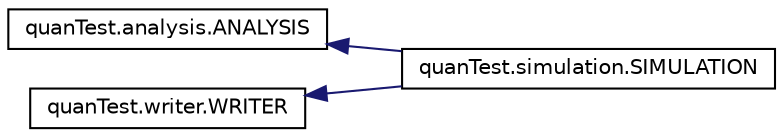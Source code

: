 digraph "Graphical Class Hierarchy"
{
 // LATEX_PDF_SIZE
  edge [fontname="Helvetica",fontsize="10",labelfontname="Helvetica",labelfontsize="10"];
  node [fontname="Helvetica",fontsize="10",shape=record];
  rankdir="LR";
  Node10 [label="quanTest.analysis.ANALYSIS",height=0.2,width=0.4,color="black", fillcolor="white", style="filled",URL="$classquanTest_1_1analysis_1_1ANALYSIS.html",tooltip=" "];
  Node10 -> Node1 [dir="back",color="midnightblue",fontsize="10",style="solid",fontname="Helvetica"];
  Node1 [label="quanTest.simulation.SIMULATION",height=0.2,width=0.4,color="black", fillcolor="white", style="filled",URL="$classquanTest_1_1simulation_1_1SIMULATION.html",tooltip=" "];
  Node0 [label="quanTest.writer.WRITER",height=0.2,width=0.4,color="black", fillcolor="white", style="filled",URL="$classquanTest_1_1writer_1_1WRITER.html",tooltip=" "];
  Node0 -> Node1 [dir="back",color="midnightblue",fontsize="10",style="solid",fontname="Helvetica"];
}
